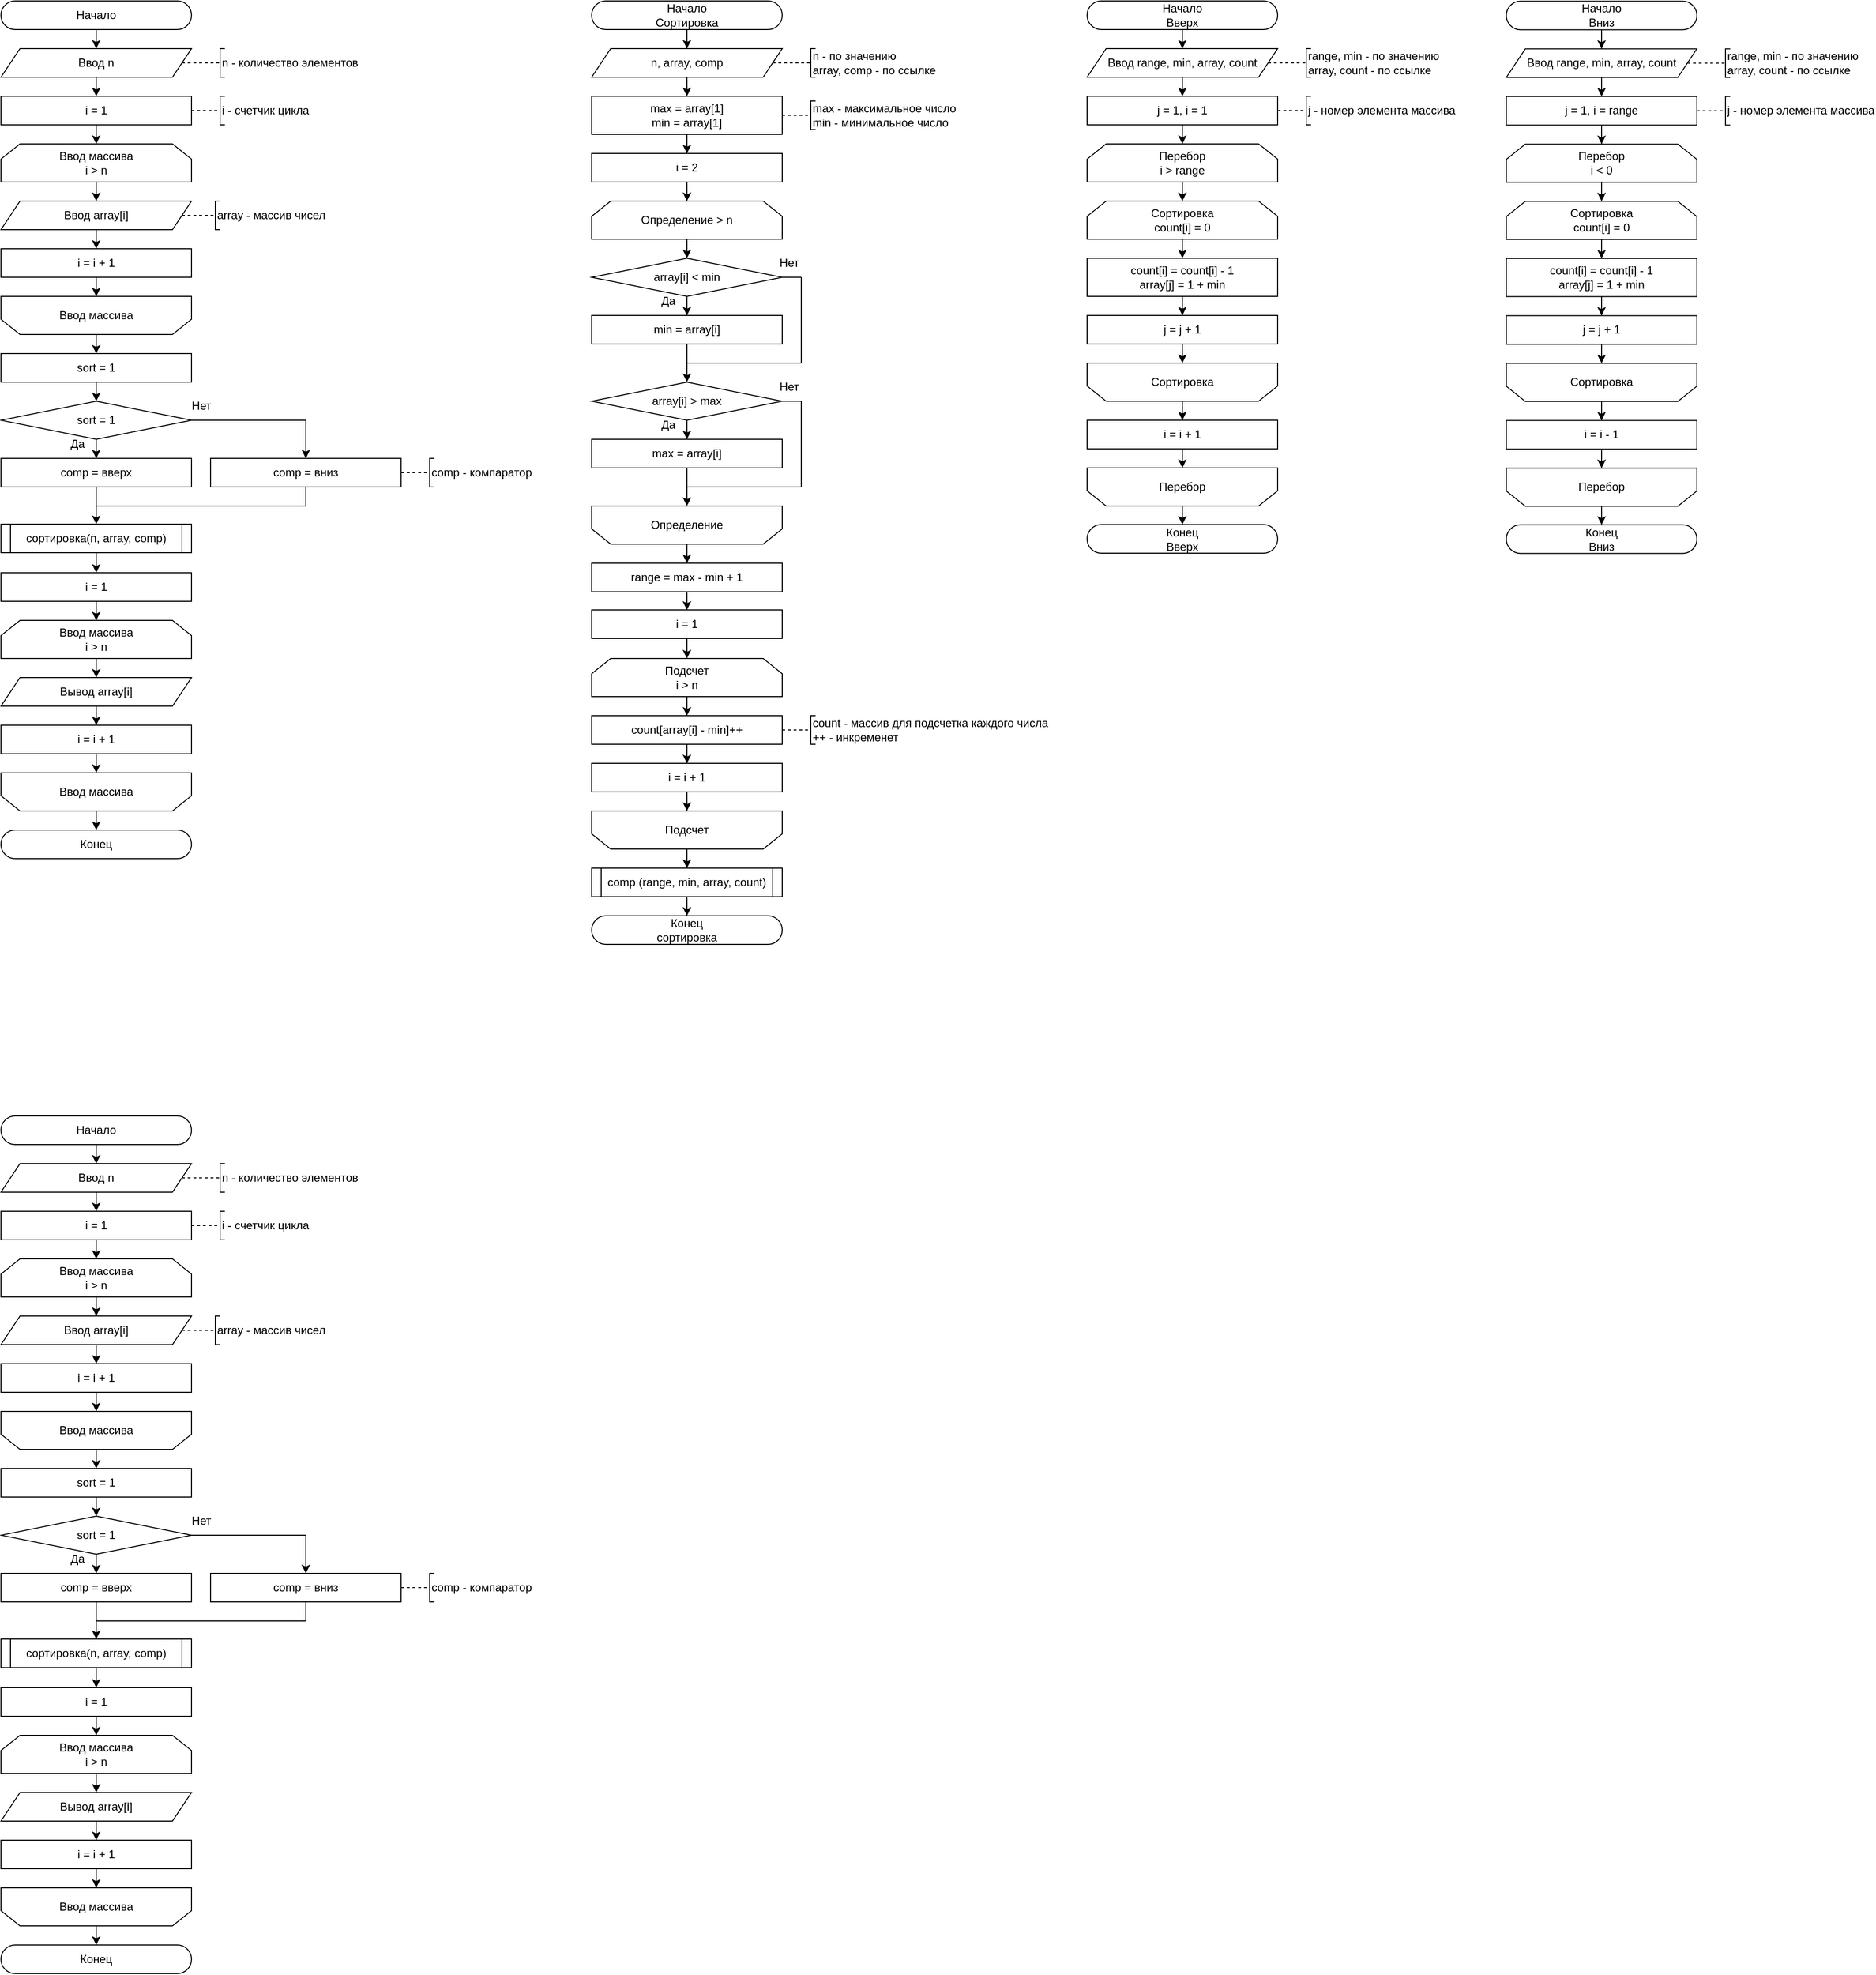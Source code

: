 <mxfile version="26.0.9">
  <diagram name="Страница — 1" id="PtERw0xOoVtdUdhSGjrE">
    <mxGraphModel dx="266" dy="164" grid="1" gridSize="10" guides="1" tooltips="1" connect="1" arrows="1" fold="1" page="1" pageScale="1" pageWidth="827" pageHeight="1169" math="0" shadow="0">
      <root>
        <mxCell id="0" />
        <mxCell id="1" parent="0" />
        <mxCell id="6yTuowreAeibE9gmzPdd-3" style="edgeStyle=orthogonalEdgeStyle;rounded=0;orthogonalLoop=1;jettySize=auto;html=1;" parent="1" source="6yTuowreAeibE9gmzPdd-1" target="6yTuowreAeibE9gmzPdd-2" edge="1">
          <mxGeometry relative="1" as="geometry" />
        </mxCell>
        <mxCell id="6yTuowreAeibE9gmzPdd-1" value="Начало" style="rounded=1;whiteSpace=wrap;html=1;arcSize=50;" parent="1" vertex="1">
          <mxGeometry x="20" y="20" width="200" height="30" as="geometry" />
        </mxCell>
        <mxCell id="6yTuowreAeibE9gmzPdd-7" style="edgeStyle=orthogonalEdgeStyle;rounded=0;orthogonalLoop=1;jettySize=auto;html=1;" parent="1" source="6yTuowreAeibE9gmzPdd-2" target="6yTuowreAeibE9gmzPdd-6" edge="1">
          <mxGeometry relative="1" as="geometry" />
        </mxCell>
        <mxCell id="6yTuowreAeibE9gmzPdd-2" value="Ввод n" style="shape=parallelogram;perimeter=parallelogramPerimeter;whiteSpace=wrap;html=1;fixedSize=1;" parent="1" vertex="1">
          <mxGeometry x="20" y="70" width="200" height="30" as="geometry" />
        </mxCell>
        <mxCell id="6yTuowreAeibE9gmzPdd-4" value="n - количество элементов" style="strokeWidth=1;html=1;shape=mxgraph.flowchart.annotation_1;align=left;pointerEvents=1;" parent="1" vertex="1">
          <mxGeometry x="250" y="70" width="5" height="30" as="geometry" />
        </mxCell>
        <mxCell id="6yTuowreAeibE9gmzPdd-5" value="" style="endArrow=none;html=1;rounded=0;entryX=0;entryY=0.5;entryDx=0;entryDy=0;entryPerimeter=0;dashed=1;" parent="1" source="6yTuowreAeibE9gmzPdd-2" target="6yTuowreAeibE9gmzPdd-4" edge="1">
          <mxGeometry width="50" height="50" relative="1" as="geometry">
            <mxPoint x="220" y="85" as="sourcePoint" />
            <mxPoint x="300" y="75" as="targetPoint" />
          </mxGeometry>
        </mxCell>
        <mxCell id="6yTuowreAeibE9gmzPdd-9" style="edgeStyle=orthogonalEdgeStyle;rounded=0;orthogonalLoop=1;jettySize=auto;html=1;" parent="1" source="6yTuowreAeibE9gmzPdd-6" target="6yTuowreAeibE9gmzPdd-8" edge="1">
          <mxGeometry relative="1" as="geometry" />
        </mxCell>
        <mxCell id="6yTuowreAeibE9gmzPdd-6" value="i = 1" style="rounded=0;whiteSpace=wrap;html=1;" parent="1" vertex="1">
          <mxGeometry x="20" y="120" width="200" height="30" as="geometry" />
        </mxCell>
        <mxCell id="6yTuowreAeibE9gmzPdd-11" style="edgeStyle=orthogonalEdgeStyle;rounded=0;orthogonalLoop=1;jettySize=auto;html=1;" parent="1" source="6yTuowreAeibE9gmzPdd-8" target="6yTuowreAeibE9gmzPdd-10" edge="1">
          <mxGeometry relative="1" as="geometry" />
        </mxCell>
        <mxCell id="6yTuowreAeibE9gmzPdd-8" value="Ввод массива&lt;div&gt;i &amp;gt; n&lt;/div&gt;" style="shape=loopLimit;whiteSpace=wrap;html=1;" parent="1" vertex="1">
          <mxGeometry x="20" y="170" width="200" height="40" as="geometry" />
        </mxCell>
        <mxCell id="6yTuowreAeibE9gmzPdd-15" style="edgeStyle=orthogonalEdgeStyle;rounded=0;orthogonalLoop=1;jettySize=auto;html=1;" parent="1" source="6yTuowreAeibE9gmzPdd-10" target="6yTuowreAeibE9gmzPdd-14" edge="1">
          <mxGeometry relative="1" as="geometry" />
        </mxCell>
        <mxCell id="6yTuowreAeibE9gmzPdd-10" value="Ввод array[i]" style="shape=parallelogram;perimeter=parallelogramPerimeter;whiteSpace=wrap;html=1;fixedSize=1;" parent="1" vertex="1">
          <mxGeometry x="20" y="230" width="200" height="30" as="geometry" />
        </mxCell>
        <mxCell id="6yTuowreAeibE9gmzPdd-12" value="array - массив чисел" style="strokeWidth=1;html=1;shape=mxgraph.flowchart.annotation_1;align=left;pointerEvents=1;" parent="1" vertex="1">
          <mxGeometry x="245" y="230" width="5" height="30" as="geometry" />
        </mxCell>
        <mxCell id="6yTuowreAeibE9gmzPdd-13" value="" style="endArrow=none;html=1;rounded=0;entryX=0;entryY=0.5;entryDx=0;entryDy=0;entryPerimeter=0;dashed=1;" parent="1" source="6yTuowreAeibE9gmzPdd-10" target="6yTuowreAeibE9gmzPdd-12" edge="1">
          <mxGeometry width="50" height="50" relative="1" as="geometry">
            <mxPoint x="215" y="245" as="sourcePoint" />
            <mxPoint x="295" y="235" as="targetPoint" />
          </mxGeometry>
        </mxCell>
        <mxCell id="6yTuowreAeibE9gmzPdd-18" style="edgeStyle=orthogonalEdgeStyle;rounded=0;orthogonalLoop=1;jettySize=auto;html=1;" parent="1" source="6yTuowreAeibE9gmzPdd-14" target="6yTuowreAeibE9gmzPdd-16" edge="1">
          <mxGeometry relative="1" as="geometry" />
        </mxCell>
        <mxCell id="6yTuowreAeibE9gmzPdd-14" value="i = i + 1" style="rounded=0;whiteSpace=wrap;html=1;" parent="1" vertex="1">
          <mxGeometry x="20" y="280" width="200" height="30" as="geometry" />
        </mxCell>
        <mxCell id="6yTuowreAeibE9gmzPdd-20" style="edgeStyle=orthogonalEdgeStyle;rounded=0;orthogonalLoop=1;jettySize=auto;html=1;" parent="1" source="6yTuowreAeibE9gmzPdd-16" edge="1">
          <mxGeometry relative="1" as="geometry">
            <mxPoint x="120" y="390" as="targetPoint" />
          </mxGeometry>
        </mxCell>
        <mxCell id="6yTuowreAeibE9gmzPdd-16" value="Ввод массива" style="shape=loopLimit;whiteSpace=wrap;html=1;direction=west;" parent="1" vertex="1">
          <mxGeometry x="20" y="330" width="200" height="40" as="geometry" />
        </mxCell>
        <mxCell id="6yTuowreAeibE9gmzPdd-25" style="edgeStyle=orthogonalEdgeStyle;rounded=0;orthogonalLoop=1;jettySize=auto;html=1;" parent="1" source="6yTuowreAeibE9gmzPdd-21" target="6yTuowreAeibE9gmzPdd-24" edge="1">
          <mxGeometry relative="1" as="geometry" />
        </mxCell>
        <mxCell id="6yTuowreAeibE9gmzPdd-21" value="sort = 1" style="rounded=0;whiteSpace=wrap;html=1;" parent="1" vertex="1">
          <mxGeometry x="20" y="390" width="200" height="30" as="geometry" />
        </mxCell>
        <mxCell id="6yTuowreAeibE9gmzPdd-22" value="i - счетчик цикла" style="strokeWidth=1;html=1;shape=mxgraph.flowchart.annotation_1;align=left;pointerEvents=1;" parent="1" vertex="1">
          <mxGeometry x="250" y="120" width="5" height="30" as="geometry" />
        </mxCell>
        <mxCell id="6yTuowreAeibE9gmzPdd-23" value="" style="endArrow=none;html=1;rounded=0;entryX=0;entryY=0.5;entryDx=0;entryDy=0;entryPerimeter=0;exitX=1;exitY=0.5;exitDx=0;exitDy=0;dashed=1;" parent="1" target="6yTuowreAeibE9gmzPdd-22" edge="1">
          <mxGeometry width="50" height="50" relative="1" as="geometry">
            <mxPoint x="220" y="135" as="sourcePoint" />
            <mxPoint x="300" y="125" as="targetPoint" />
          </mxGeometry>
        </mxCell>
        <mxCell id="6yTuowreAeibE9gmzPdd-27" style="edgeStyle=orthogonalEdgeStyle;rounded=0;orthogonalLoop=1;jettySize=auto;html=1;" parent="1" source="6yTuowreAeibE9gmzPdd-24" target="6yTuowreAeibE9gmzPdd-26" edge="1">
          <mxGeometry relative="1" as="geometry" />
        </mxCell>
        <mxCell id="6yTuowreAeibE9gmzPdd-29" style="edgeStyle=orthogonalEdgeStyle;rounded=0;orthogonalLoop=1;jettySize=auto;html=1;" parent="1" source="6yTuowreAeibE9gmzPdd-24" target="6yTuowreAeibE9gmzPdd-28" edge="1">
          <mxGeometry relative="1" as="geometry" />
        </mxCell>
        <mxCell id="6yTuowreAeibE9gmzPdd-24" value="sort = 1" style="rhombus;whiteSpace=wrap;html=1;" parent="1" vertex="1">
          <mxGeometry x="20" y="440" width="200" height="40" as="geometry" />
        </mxCell>
        <mxCell id="6yTuowreAeibE9gmzPdd-38" style="edgeStyle=orthogonalEdgeStyle;rounded=0;orthogonalLoop=1;jettySize=auto;html=1;" parent="1" source="6yTuowreAeibE9gmzPdd-26" target="6yTuowreAeibE9gmzPdd-35" edge="1">
          <mxGeometry relative="1" as="geometry" />
        </mxCell>
        <mxCell id="6yTuowreAeibE9gmzPdd-26" value="comp = вверх" style="rounded=0;whiteSpace=wrap;html=1;" parent="1" vertex="1">
          <mxGeometry x="20" y="500" width="200" height="30" as="geometry" />
        </mxCell>
        <mxCell id="6yTuowreAeibE9gmzPdd-28" value="comp = вниз" style="rounded=0;whiteSpace=wrap;html=1;" parent="1" vertex="1">
          <mxGeometry x="240" y="500" width="200" height="30" as="geometry" />
        </mxCell>
        <mxCell id="6yTuowreAeibE9gmzPdd-30" value="Да" style="text;html=1;align=center;verticalAlign=middle;resizable=0;points=[];autosize=1;strokeColor=none;fillColor=none;" parent="1" vertex="1">
          <mxGeometry x="80" y="470" width="40" height="30" as="geometry" />
        </mxCell>
        <mxCell id="6yTuowreAeibE9gmzPdd-31" value="Нет" style="text;html=1;align=center;verticalAlign=middle;resizable=0;points=[];autosize=1;strokeColor=none;fillColor=none;" parent="1" vertex="1">
          <mxGeometry x="210" y="430" width="40" height="30" as="geometry" />
        </mxCell>
        <mxCell id="6yTuowreAeibE9gmzPdd-32" value="comp - компаратор" style="strokeWidth=1;html=1;shape=mxgraph.flowchart.annotation_1;align=left;pointerEvents=1;" parent="1" vertex="1">
          <mxGeometry x="470" y="500" width="5" height="30" as="geometry" />
        </mxCell>
        <mxCell id="6yTuowreAeibE9gmzPdd-33" value="" style="endArrow=none;html=1;rounded=0;entryX=0;entryY=0.5;entryDx=0;entryDy=0;entryPerimeter=0;exitX=1;exitY=0.5;exitDx=0;exitDy=0;dashed=1;" parent="1" target="6yTuowreAeibE9gmzPdd-32" edge="1">
          <mxGeometry width="50" height="50" relative="1" as="geometry">
            <mxPoint x="440" y="515" as="sourcePoint" />
            <mxPoint x="520" y="505" as="targetPoint" />
          </mxGeometry>
        </mxCell>
        <mxCell id="6yTuowreAeibE9gmzPdd-34" value="" style="group" parent="1" vertex="1" connectable="0">
          <mxGeometry x="20" y="569" width="200" height="30" as="geometry" />
        </mxCell>
        <mxCell id="6yTuowreAeibE9gmzPdd-35" value="сортировка(n, array, comp)" style="rounded=0;whiteSpace=wrap;html=1;" parent="6yTuowreAeibE9gmzPdd-34" vertex="1">
          <mxGeometry width="200" height="30" as="geometry" />
        </mxCell>
        <mxCell id="6yTuowreAeibE9gmzPdd-36" value="" style="endArrow=none;html=1;rounded=0;" parent="6yTuowreAeibE9gmzPdd-34" edge="1">
          <mxGeometry width="50" height="50" relative="1" as="geometry">
            <mxPoint x="10" as="sourcePoint" />
            <mxPoint x="10" y="30" as="targetPoint" />
          </mxGeometry>
        </mxCell>
        <mxCell id="6yTuowreAeibE9gmzPdd-37" value="" style="endArrow=none;html=1;rounded=0;" parent="6yTuowreAeibE9gmzPdd-34" edge="1">
          <mxGeometry width="50" height="50" relative="1" as="geometry">
            <mxPoint x="190" as="sourcePoint" />
            <mxPoint x="190" y="30" as="targetPoint" />
          </mxGeometry>
        </mxCell>
        <mxCell id="6yTuowreAeibE9gmzPdd-39" value="" style="endArrow=none;html=1;rounded=0;" parent="1" edge="1">
          <mxGeometry width="50" height="50" relative="1" as="geometry">
            <mxPoint x="120" y="550" as="sourcePoint" />
            <mxPoint x="340" y="550" as="targetPoint" />
          </mxGeometry>
        </mxCell>
        <mxCell id="6yTuowreAeibE9gmzPdd-40" value="" style="endArrow=none;html=1;rounded=0;entryX=0.5;entryY=1;entryDx=0;entryDy=0;" parent="1" target="6yTuowreAeibE9gmzPdd-28" edge="1">
          <mxGeometry width="50" height="50" relative="1" as="geometry">
            <mxPoint x="340" y="550" as="sourcePoint" />
            <mxPoint x="290" y="530" as="targetPoint" />
          </mxGeometry>
        </mxCell>
        <mxCell id="XetIG6lo_GdONwsDEzCl-12" style="edgeStyle=orthogonalEdgeStyle;rounded=0;orthogonalLoop=1;jettySize=auto;html=1;" edge="1" parent="1" source="XetIG6lo_GdONwsDEzCl-1" target="XetIG6lo_GdONwsDEzCl-4">
          <mxGeometry relative="1" as="geometry" />
        </mxCell>
        <mxCell id="XetIG6lo_GdONwsDEzCl-1" value="i = 1" style="rounded=0;whiteSpace=wrap;html=1;" vertex="1" parent="1">
          <mxGeometry x="20" y="620" width="200" height="30" as="geometry" />
        </mxCell>
        <mxCell id="XetIG6lo_GdONwsDEzCl-2" style="edgeStyle=orthogonalEdgeStyle;rounded=0;orthogonalLoop=1;jettySize=auto;html=1;" edge="1" parent="1" source="6yTuowreAeibE9gmzPdd-35" target="XetIG6lo_GdONwsDEzCl-1">
          <mxGeometry relative="1" as="geometry" />
        </mxCell>
        <mxCell id="XetIG6lo_GdONwsDEzCl-3" style="edgeStyle=orthogonalEdgeStyle;rounded=0;orthogonalLoop=1;jettySize=auto;html=1;" edge="1" parent="1" source="XetIG6lo_GdONwsDEzCl-4" target="XetIG6lo_GdONwsDEzCl-6">
          <mxGeometry relative="1" as="geometry" />
        </mxCell>
        <mxCell id="XetIG6lo_GdONwsDEzCl-4" value="Ввод массива&lt;div&gt;i &amp;gt; n&lt;/div&gt;" style="shape=loopLimit;whiteSpace=wrap;html=1;" vertex="1" parent="1">
          <mxGeometry x="20" y="670" width="200" height="40" as="geometry" />
        </mxCell>
        <mxCell id="XetIG6lo_GdONwsDEzCl-5" style="edgeStyle=orthogonalEdgeStyle;rounded=0;orthogonalLoop=1;jettySize=auto;html=1;" edge="1" parent="1" source="XetIG6lo_GdONwsDEzCl-6" target="XetIG6lo_GdONwsDEzCl-10">
          <mxGeometry relative="1" as="geometry" />
        </mxCell>
        <mxCell id="XetIG6lo_GdONwsDEzCl-6" value="Вывод array[i]" style="shape=parallelogram;perimeter=parallelogramPerimeter;whiteSpace=wrap;html=1;fixedSize=1;" vertex="1" parent="1">
          <mxGeometry x="20" y="730" width="200" height="30" as="geometry" />
        </mxCell>
        <mxCell id="XetIG6lo_GdONwsDEzCl-9" style="edgeStyle=orthogonalEdgeStyle;rounded=0;orthogonalLoop=1;jettySize=auto;html=1;" edge="1" parent="1" source="XetIG6lo_GdONwsDEzCl-10" target="XetIG6lo_GdONwsDEzCl-11">
          <mxGeometry relative="1" as="geometry" />
        </mxCell>
        <mxCell id="XetIG6lo_GdONwsDEzCl-10" value="i = i + 1" style="rounded=0;whiteSpace=wrap;html=1;" vertex="1" parent="1">
          <mxGeometry x="20" y="780" width="200" height="30" as="geometry" />
        </mxCell>
        <mxCell id="XetIG6lo_GdONwsDEzCl-14" style="edgeStyle=orthogonalEdgeStyle;rounded=0;orthogonalLoop=1;jettySize=auto;html=1;" edge="1" parent="1" source="XetIG6lo_GdONwsDEzCl-11" target="XetIG6lo_GdONwsDEzCl-13">
          <mxGeometry relative="1" as="geometry" />
        </mxCell>
        <mxCell id="XetIG6lo_GdONwsDEzCl-11" value="Ввод массива" style="shape=loopLimit;whiteSpace=wrap;html=1;direction=west;" vertex="1" parent="1">
          <mxGeometry x="20" y="830" width="200" height="40" as="geometry" />
        </mxCell>
        <mxCell id="XetIG6lo_GdONwsDEzCl-13" value="Конец" style="rounded=1;whiteSpace=wrap;html=1;arcSize=50;" vertex="1" parent="1">
          <mxGeometry x="20" y="890" width="200" height="30" as="geometry" />
        </mxCell>
        <mxCell id="XetIG6lo_GdONwsDEzCl-18" style="edgeStyle=orthogonalEdgeStyle;rounded=0;orthogonalLoop=1;jettySize=auto;html=1;" edge="1" parent="1" source="XetIG6lo_GdONwsDEzCl-15" target="XetIG6lo_GdONwsDEzCl-17">
          <mxGeometry relative="1" as="geometry" />
        </mxCell>
        <mxCell id="XetIG6lo_GdONwsDEzCl-15" value="Начало&lt;div&gt;Сортировка&lt;/div&gt;" style="rounded=1;whiteSpace=wrap;html=1;arcSize=50;" vertex="1" parent="1">
          <mxGeometry x="640" y="20" width="200" height="30" as="geometry" />
        </mxCell>
        <mxCell id="XetIG6lo_GdONwsDEzCl-23" style="edgeStyle=orthogonalEdgeStyle;rounded=0;orthogonalLoop=1;jettySize=auto;html=1;" edge="1" parent="1" source="XetIG6lo_GdONwsDEzCl-17" target="XetIG6lo_GdONwsDEzCl-21">
          <mxGeometry relative="1" as="geometry" />
        </mxCell>
        <mxCell id="XetIG6lo_GdONwsDEzCl-17" value="n, array, comp" style="shape=parallelogram;perimeter=parallelogramPerimeter;whiteSpace=wrap;html=1;fixedSize=1;" vertex="1" parent="1">
          <mxGeometry x="640" y="70" width="200" height="30" as="geometry" />
        </mxCell>
        <mxCell id="XetIG6lo_GdONwsDEzCl-19" value="n - по значению&lt;div&gt;array, comp - по ссылке&lt;/div&gt;" style="strokeWidth=1;html=1;shape=mxgraph.flowchart.annotation_1;align=left;pointerEvents=1;" vertex="1" parent="1">
          <mxGeometry x="870" y="70" width="5" height="30" as="geometry" />
        </mxCell>
        <mxCell id="XetIG6lo_GdONwsDEzCl-20" value="" style="endArrow=none;html=1;rounded=0;entryX=0;entryY=0.5;entryDx=0;entryDy=0;entryPerimeter=0;dashed=1;" edge="1" target="XetIG6lo_GdONwsDEzCl-19" parent="1" source="XetIG6lo_GdONwsDEzCl-17">
          <mxGeometry width="50" height="50" relative="1" as="geometry">
            <mxPoint x="840" y="85" as="sourcePoint" />
            <mxPoint x="920" y="75" as="targetPoint" />
          </mxGeometry>
        </mxCell>
        <mxCell id="XetIG6lo_GdONwsDEzCl-25" style="edgeStyle=orthogonalEdgeStyle;rounded=0;orthogonalLoop=1;jettySize=auto;html=1;" edge="1" parent="1" source="XetIG6lo_GdONwsDEzCl-21" target="XetIG6lo_GdONwsDEzCl-24">
          <mxGeometry relative="1" as="geometry" />
        </mxCell>
        <mxCell id="XetIG6lo_GdONwsDEzCl-21" value="max = array[1]&lt;div&gt;min = array[1]&lt;/div&gt;" style="rounded=0;whiteSpace=wrap;html=1;" vertex="1" parent="1">
          <mxGeometry x="640" y="120" width="200" height="40" as="geometry" />
        </mxCell>
        <mxCell id="XetIG6lo_GdONwsDEzCl-27" style="edgeStyle=orthogonalEdgeStyle;rounded=0;orthogonalLoop=1;jettySize=auto;html=1;" edge="1" parent="1" source="XetIG6lo_GdONwsDEzCl-24" target="XetIG6lo_GdONwsDEzCl-26">
          <mxGeometry relative="1" as="geometry" />
        </mxCell>
        <mxCell id="XetIG6lo_GdONwsDEzCl-24" value="i = 2" style="rounded=0;whiteSpace=wrap;html=1;" vertex="1" parent="1">
          <mxGeometry x="640" y="180" width="200" height="30" as="geometry" />
        </mxCell>
        <mxCell id="XetIG6lo_GdONwsDEzCl-29" style="edgeStyle=orthogonalEdgeStyle;rounded=0;orthogonalLoop=1;jettySize=auto;html=1;" edge="1" parent="1" source="XetIG6lo_GdONwsDEzCl-26" target="XetIG6lo_GdONwsDEzCl-28">
          <mxGeometry relative="1" as="geometry" />
        </mxCell>
        <mxCell id="XetIG6lo_GdONwsDEzCl-26" value="&lt;div&gt;Определение &amp;gt; n&lt;/div&gt;" style="shape=loopLimit;whiteSpace=wrap;html=1;" vertex="1" parent="1">
          <mxGeometry x="640" y="230" width="200" height="40" as="geometry" />
        </mxCell>
        <mxCell id="XetIG6lo_GdONwsDEzCl-31" style="edgeStyle=orthogonalEdgeStyle;rounded=0;orthogonalLoop=1;jettySize=auto;html=1;" edge="1" parent="1" source="XetIG6lo_GdONwsDEzCl-28" target="XetIG6lo_GdONwsDEzCl-30">
          <mxGeometry relative="1" as="geometry" />
        </mxCell>
        <mxCell id="XetIG6lo_GdONwsDEzCl-28" value="array[i] &amp;lt; min" style="rhombus;whiteSpace=wrap;html=1;" vertex="1" parent="1">
          <mxGeometry x="640" y="290" width="200" height="40" as="geometry" />
        </mxCell>
        <mxCell id="XetIG6lo_GdONwsDEzCl-36" style="edgeStyle=orthogonalEdgeStyle;rounded=0;orthogonalLoop=1;jettySize=auto;html=1;" edge="1" parent="1" source="XetIG6lo_GdONwsDEzCl-30" target="XetIG6lo_GdONwsDEzCl-35">
          <mxGeometry relative="1" as="geometry" />
        </mxCell>
        <mxCell id="XetIG6lo_GdONwsDEzCl-30" value="min = array[i]" style="rounded=0;whiteSpace=wrap;html=1;" vertex="1" parent="1">
          <mxGeometry x="640" y="350" width="200" height="30" as="geometry" />
        </mxCell>
        <mxCell id="XetIG6lo_GdONwsDEzCl-32" value="max - максимальное число&lt;div&gt;min - минимальное число&lt;/div&gt;" style="strokeWidth=1;html=1;shape=mxgraph.flowchart.annotation_1;align=left;pointerEvents=1;" vertex="1" parent="1">
          <mxGeometry x="870" y="125" width="5" height="30" as="geometry" />
        </mxCell>
        <mxCell id="XetIG6lo_GdONwsDEzCl-33" value="" style="endArrow=none;html=1;rounded=0;entryX=0;entryY=0.5;entryDx=0;entryDy=0;entryPerimeter=0;exitX=1;exitY=0.5;exitDx=0;exitDy=0;dashed=1;" edge="1" target="XetIG6lo_GdONwsDEzCl-32" parent="1">
          <mxGeometry width="50" height="50" relative="1" as="geometry">
            <mxPoint x="840" y="140" as="sourcePoint" />
            <mxPoint x="920" y="130" as="targetPoint" />
          </mxGeometry>
        </mxCell>
        <mxCell id="XetIG6lo_GdONwsDEzCl-34" value="Да" style="text;html=1;align=center;verticalAlign=middle;resizable=0;points=[];autosize=1;strokeColor=none;fillColor=none;" vertex="1" parent="1">
          <mxGeometry x="700" y="320" width="40" height="30" as="geometry" />
        </mxCell>
        <mxCell id="XetIG6lo_GdONwsDEzCl-43" style="edgeStyle=orthogonalEdgeStyle;rounded=0;orthogonalLoop=1;jettySize=auto;html=1;" edge="1" parent="1" source="XetIG6lo_GdONwsDEzCl-35" target="XetIG6lo_GdONwsDEzCl-42">
          <mxGeometry relative="1" as="geometry" />
        </mxCell>
        <mxCell id="XetIG6lo_GdONwsDEzCl-35" value="array[i] &amp;gt; max" style="rhombus;whiteSpace=wrap;html=1;" vertex="1" parent="1">
          <mxGeometry x="640" y="420" width="200" height="40" as="geometry" />
        </mxCell>
        <mxCell id="XetIG6lo_GdONwsDEzCl-38" value="" style="endArrow=none;html=1;rounded=0;" edge="1" parent="1">
          <mxGeometry width="50" height="50" relative="1" as="geometry">
            <mxPoint x="740" y="400" as="sourcePoint" />
            <mxPoint x="860" y="400" as="targetPoint" />
          </mxGeometry>
        </mxCell>
        <mxCell id="XetIG6lo_GdONwsDEzCl-39" value="" style="endArrow=none;html=1;rounded=0;" edge="1" parent="1">
          <mxGeometry width="50" height="50" relative="1" as="geometry">
            <mxPoint x="860" y="400" as="sourcePoint" />
            <mxPoint x="860" y="310" as="targetPoint" />
          </mxGeometry>
        </mxCell>
        <mxCell id="XetIG6lo_GdONwsDEzCl-40" value="" style="endArrow=none;html=1;rounded=0;exitX=1;exitY=0.5;exitDx=0;exitDy=0;" edge="1" parent="1" source="XetIG6lo_GdONwsDEzCl-28">
          <mxGeometry width="50" height="50" relative="1" as="geometry">
            <mxPoint x="790" y="390" as="sourcePoint" />
            <mxPoint x="860" y="310" as="targetPoint" />
          </mxGeometry>
        </mxCell>
        <mxCell id="XetIG6lo_GdONwsDEzCl-41" value="Нет" style="text;html=1;align=center;verticalAlign=middle;resizable=0;points=[];autosize=1;strokeColor=none;fillColor=none;" vertex="1" parent="1">
          <mxGeometry x="827" y="280" width="40" height="30" as="geometry" />
        </mxCell>
        <mxCell id="XetIG6lo_GdONwsDEzCl-54" style="edgeStyle=orthogonalEdgeStyle;rounded=0;orthogonalLoop=1;jettySize=auto;html=1;" edge="1" parent="1" source="XetIG6lo_GdONwsDEzCl-42" target="XetIG6lo_GdONwsDEzCl-53">
          <mxGeometry relative="1" as="geometry" />
        </mxCell>
        <mxCell id="XetIG6lo_GdONwsDEzCl-42" value="max = array[i]" style="rounded=0;whiteSpace=wrap;html=1;" vertex="1" parent="1">
          <mxGeometry x="640" y="480" width="200" height="30" as="geometry" />
        </mxCell>
        <mxCell id="XetIG6lo_GdONwsDEzCl-52" style="edgeStyle=orthogonalEdgeStyle;rounded=0;orthogonalLoop=1;jettySize=auto;html=1;" edge="1" parent="1" source="XetIG6lo_GdONwsDEzCl-44" target="XetIG6lo_GdONwsDEzCl-51">
          <mxGeometry relative="1" as="geometry" />
        </mxCell>
        <mxCell id="XetIG6lo_GdONwsDEzCl-44" value="range = max - min + 1" style="rounded=0;whiteSpace=wrap;html=1;" vertex="1" parent="1">
          <mxGeometry x="640" y="610" width="200" height="30" as="geometry" />
        </mxCell>
        <mxCell id="XetIG6lo_GdONwsDEzCl-46" value="" style="endArrow=none;html=1;rounded=0;" edge="1" parent="1">
          <mxGeometry width="50" height="50" relative="1" as="geometry">
            <mxPoint x="740" y="530" as="sourcePoint" />
            <mxPoint x="860" y="530" as="targetPoint" />
          </mxGeometry>
        </mxCell>
        <mxCell id="XetIG6lo_GdONwsDEzCl-47" value="" style="endArrow=none;html=1;rounded=0;" edge="1" parent="1">
          <mxGeometry width="50" height="50" relative="1" as="geometry">
            <mxPoint x="860" y="530" as="sourcePoint" />
            <mxPoint x="860" y="440" as="targetPoint" />
          </mxGeometry>
        </mxCell>
        <mxCell id="XetIG6lo_GdONwsDEzCl-48" value="" style="endArrow=none;html=1;rounded=0;exitX=1;exitY=0.5;exitDx=0;exitDy=0;" edge="1" parent="1" source="XetIG6lo_GdONwsDEzCl-35">
          <mxGeometry width="50" height="50" relative="1" as="geometry">
            <mxPoint x="770" y="490" as="sourcePoint" />
            <mxPoint x="860" y="440" as="targetPoint" />
          </mxGeometry>
        </mxCell>
        <mxCell id="XetIG6lo_GdONwsDEzCl-49" value="Да" style="text;html=1;align=center;verticalAlign=middle;resizable=0;points=[];autosize=1;strokeColor=none;fillColor=none;" vertex="1" parent="1">
          <mxGeometry x="700" y="450" width="40" height="30" as="geometry" />
        </mxCell>
        <mxCell id="XetIG6lo_GdONwsDEzCl-50" value="Нет" style="text;html=1;align=center;verticalAlign=middle;resizable=0;points=[];autosize=1;strokeColor=none;fillColor=none;" vertex="1" parent="1">
          <mxGeometry x="827" y="410" width="40" height="30" as="geometry" />
        </mxCell>
        <mxCell id="XetIG6lo_GdONwsDEzCl-57" style="edgeStyle=orthogonalEdgeStyle;rounded=0;orthogonalLoop=1;jettySize=auto;html=1;" edge="1" parent="1" source="XetIG6lo_GdONwsDEzCl-51" target="XetIG6lo_GdONwsDEzCl-56">
          <mxGeometry relative="1" as="geometry" />
        </mxCell>
        <mxCell id="XetIG6lo_GdONwsDEzCl-51" value="i = 1" style="rounded=0;whiteSpace=wrap;html=1;" vertex="1" parent="1">
          <mxGeometry x="640" y="659" width="200" height="30" as="geometry" />
        </mxCell>
        <mxCell id="XetIG6lo_GdONwsDEzCl-55" style="edgeStyle=orthogonalEdgeStyle;rounded=0;orthogonalLoop=1;jettySize=auto;html=1;" edge="1" parent="1" source="XetIG6lo_GdONwsDEzCl-53" target="XetIG6lo_GdONwsDEzCl-44">
          <mxGeometry relative="1" as="geometry" />
        </mxCell>
        <mxCell id="XetIG6lo_GdONwsDEzCl-53" value="Определение" style="shape=loopLimit;whiteSpace=wrap;html=1;direction=west;" vertex="1" parent="1">
          <mxGeometry x="640" y="550" width="200" height="40" as="geometry" />
        </mxCell>
        <mxCell id="XetIG6lo_GdONwsDEzCl-59" style="edgeStyle=orthogonalEdgeStyle;rounded=0;orthogonalLoop=1;jettySize=auto;html=1;" edge="1" parent="1" source="XetIG6lo_GdONwsDEzCl-56" target="XetIG6lo_GdONwsDEzCl-58">
          <mxGeometry relative="1" as="geometry" />
        </mxCell>
        <mxCell id="XetIG6lo_GdONwsDEzCl-56" value="Подсчет&lt;div&gt;i &amp;gt; n&lt;/div&gt;" style="shape=loopLimit;whiteSpace=wrap;html=1;" vertex="1" parent="1">
          <mxGeometry x="640" y="710" width="200" height="40" as="geometry" />
        </mxCell>
        <mxCell id="XetIG6lo_GdONwsDEzCl-63" style="edgeStyle=orthogonalEdgeStyle;rounded=0;orthogonalLoop=1;jettySize=auto;html=1;" edge="1" parent="1" source="XetIG6lo_GdONwsDEzCl-58" target="XetIG6lo_GdONwsDEzCl-62">
          <mxGeometry relative="1" as="geometry" />
        </mxCell>
        <mxCell id="XetIG6lo_GdONwsDEzCl-58" value="count[array[i] - min]++" style="rounded=0;whiteSpace=wrap;html=1;" vertex="1" parent="1">
          <mxGeometry x="640" y="770" width="200" height="30" as="geometry" />
        </mxCell>
        <mxCell id="XetIG6lo_GdONwsDEzCl-60" value="&lt;div&gt;count - массив для подсчетка каждого числа&lt;/div&gt;++ - инкременет" style="strokeWidth=1;html=1;shape=mxgraph.flowchart.annotation_1;align=left;pointerEvents=1;" vertex="1" parent="1">
          <mxGeometry x="870" y="770" width="5" height="30" as="geometry" />
        </mxCell>
        <mxCell id="XetIG6lo_GdONwsDEzCl-61" value="" style="endArrow=none;html=1;rounded=0;entryX=0;entryY=0.5;entryDx=0;entryDy=0;entryPerimeter=0;exitX=1;exitY=0.5;exitDx=0;exitDy=0;dashed=1;" edge="1" target="XetIG6lo_GdONwsDEzCl-60" parent="1">
          <mxGeometry width="50" height="50" relative="1" as="geometry">
            <mxPoint x="840" y="785" as="sourcePoint" />
            <mxPoint x="920" y="775" as="targetPoint" />
          </mxGeometry>
        </mxCell>
        <mxCell id="XetIG6lo_GdONwsDEzCl-65" style="edgeStyle=orthogonalEdgeStyle;rounded=0;orthogonalLoop=1;jettySize=auto;html=1;" edge="1" parent="1" source="XetIG6lo_GdONwsDEzCl-62" target="XetIG6lo_GdONwsDEzCl-64">
          <mxGeometry relative="1" as="geometry" />
        </mxCell>
        <mxCell id="XetIG6lo_GdONwsDEzCl-62" value="i = i + 1" style="rounded=0;whiteSpace=wrap;html=1;" vertex="1" parent="1">
          <mxGeometry x="640" y="820" width="200" height="30" as="geometry" />
        </mxCell>
        <mxCell id="XetIG6lo_GdONwsDEzCl-70" style="edgeStyle=orthogonalEdgeStyle;rounded=0;orthogonalLoop=1;jettySize=auto;html=1;" edge="1" parent="1" source="XetIG6lo_GdONwsDEzCl-64" target="XetIG6lo_GdONwsDEzCl-67">
          <mxGeometry relative="1" as="geometry" />
        </mxCell>
        <mxCell id="XetIG6lo_GdONwsDEzCl-64" value="Подсчет" style="shape=loopLimit;whiteSpace=wrap;html=1;direction=west;" vertex="1" parent="1">
          <mxGeometry x="640" y="870" width="200" height="40" as="geometry" />
        </mxCell>
        <mxCell id="XetIG6lo_GdONwsDEzCl-66" value="comp ()" style="group" vertex="1" connectable="0" parent="1">
          <mxGeometry x="640" y="930" width="200" height="30" as="geometry" />
        </mxCell>
        <mxCell id="XetIG6lo_GdONwsDEzCl-67" value="comp (range, min, array, count)" style="rounded=0;whiteSpace=wrap;html=1;" vertex="1" parent="XetIG6lo_GdONwsDEzCl-66">
          <mxGeometry width="200" height="30" as="geometry" />
        </mxCell>
        <mxCell id="XetIG6lo_GdONwsDEzCl-68" value="" style="endArrow=none;html=1;rounded=0;" edge="1" parent="XetIG6lo_GdONwsDEzCl-66">
          <mxGeometry width="50" height="50" relative="1" as="geometry">
            <mxPoint x="10" as="sourcePoint" />
            <mxPoint x="10" y="30" as="targetPoint" />
          </mxGeometry>
        </mxCell>
        <mxCell id="XetIG6lo_GdONwsDEzCl-69" value="" style="endArrow=none;html=1;rounded=0;" edge="1" parent="XetIG6lo_GdONwsDEzCl-66">
          <mxGeometry width="50" height="50" relative="1" as="geometry">
            <mxPoint x="190" as="sourcePoint" />
            <mxPoint x="190" y="30" as="targetPoint" />
          </mxGeometry>
        </mxCell>
        <mxCell id="XetIG6lo_GdONwsDEzCl-71" value="Конец&lt;div&gt;сортировка&lt;/div&gt;" style="rounded=1;whiteSpace=wrap;html=1;arcSize=50;" vertex="1" parent="1">
          <mxGeometry x="640" y="980" width="200" height="30" as="geometry" />
        </mxCell>
        <mxCell id="XetIG6lo_GdONwsDEzCl-72" style="edgeStyle=orthogonalEdgeStyle;rounded=0;orthogonalLoop=1;jettySize=auto;html=1;" edge="1" parent="1" source="XetIG6lo_GdONwsDEzCl-67" target="XetIG6lo_GdONwsDEzCl-71">
          <mxGeometry relative="1" as="geometry" />
        </mxCell>
        <mxCell id="XetIG6lo_GdONwsDEzCl-76" style="edgeStyle=orthogonalEdgeStyle;rounded=0;orthogonalLoop=1;jettySize=auto;html=1;" edge="1" parent="1" source="XetIG6lo_GdONwsDEzCl-73" target="XetIG6lo_GdONwsDEzCl-75">
          <mxGeometry relative="1" as="geometry" />
        </mxCell>
        <mxCell id="XetIG6lo_GdONwsDEzCl-73" value="Начало&lt;div&gt;Вверх&lt;/div&gt;" style="rounded=1;whiteSpace=wrap;html=1;arcSize=50;" vertex="1" parent="1">
          <mxGeometry x="1160" y="20" width="200" height="30" as="geometry" />
        </mxCell>
        <mxCell id="XetIG6lo_GdONwsDEzCl-80" style="edgeStyle=orthogonalEdgeStyle;rounded=0;orthogonalLoop=1;jettySize=auto;html=1;" edge="1" parent="1" source="XetIG6lo_GdONwsDEzCl-75" target="XetIG6lo_GdONwsDEzCl-79">
          <mxGeometry relative="1" as="geometry" />
        </mxCell>
        <mxCell id="XetIG6lo_GdONwsDEzCl-75" value="Ввод range, min, array, count" style="shape=parallelogram;perimeter=parallelogramPerimeter;whiteSpace=wrap;html=1;fixedSize=1;" vertex="1" parent="1">
          <mxGeometry x="1160" y="70" width="200" height="30" as="geometry" />
        </mxCell>
        <mxCell id="XetIG6lo_GdONwsDEzCl-77" value="range, min - по значению&lt;div&gt;array, count - по ссылке&lt;/div&gt;" style="strokeWidth=1;html=1;shape=mxgraph.flowchart.annotation_1;align=left;pointerEvents=1;" vertex="1" parent="1">
          <mxGeometry x="1390" y="70" width="5" height="30" as="geometry" />
        </mxCell>
        <mxCell id="XetIG6lo_GdONwsDEzCl-78" value="" style="endArrow=none;html=1;rounded=0;entryX=0;entryY=0.5;entryDx=0;entryDy=0;entryPerimeter=0;dashed=1;" edge="1" target="XetIG6lo_GdONwsDEzCl-77" parent="1" source="XetIG6lo_GdONwsDEzCl-75">
          <mxGeometry width="50" height="50" relative="1" as="geometry">
            <mxPoint x="1360" y="85" as="sourcePoint" />
            <mxPoint x="1440" y="75" as="targetPoint" />
          </mxGeometry>
        </mxCell>
        <mxCell id="XetIG6lo_GdONwsDEzCl-84" style="edgeStyle=orthogonalEdgeStyle;rounded=0;orthogonalLoop=1;jettySize=auto;html=1;" edge="1" parent="1" source="XetIG6lo_GdONwsDEzCl-79" target="XetIG6lo_GdONwsDEzCl-83">
          <mxGeometry relative="1" as="geometry" />
        </mxCell>
        <mxCell id="XetIG6lo_GdONwsDEzCl-79" value="j = 1,&amp;nbsp;&lt;span style=&quot;background-color: transparent; color: light-dark(rgb(0, 0, 0), rgb(255, 255, 255));&quot;&gt;i = 1&lt;/span&gt;" style="rounded=0;whiteSpace=wrap;html=1;" vertex="1" parent="1">
          <mxGeometry x="1160" y="120" width="200" height="30" as="geometry" />
        </mxCell>
        <mxCell id="XetIG6lo_GdONwsDEzCl-81" value="j - номер элемента массива" style="strokeWidth=1;html=1;shape=mxgraph.flowchart.annotation_1;align=left;pointerEvents=1;" vertex="1" parent="1">
          <mxGeometry x="1390" y="120" width="5" height="30" as="geometry" />
        </mxCell>
        <mxCell id="XetIG6lo_GdONwsDEzCl-82" value="" style="endArrow=none;html=1;rounded=0;entryX=0;entryY=0.5;entryDx=0;entryDy=0;entryPerimeter=0;exitX=1;exitY=0.5;exitDx=0;exitDy=0;dashed=1;" edge="1" target="XetIG6lo_GdONwsDEzCl-81" parent="1">
          <mxGeometry width="50" height="50" relative="1" as="geometry">
            <mxPoint x="1360" y="135" as="sourcePoint" />
            <mxPoint x="1440" y="125" as="targetPoint" />
          </mxGeometry>
        </mxCell>
        <mxCell id="XetIG6lo_GdONwsDEzCl-86" style="edgeStyle=orthogonalEdgeStyle;rounded=0;orthogonalLoop=1;jettySize=auto;html=1;" edge="1" parent="1" source="XetIG6lo_GdONwsDEzCl-83" target="XetIG6lo_GdONwsDEzCl-85">
          <mxGeometry relative="1" as="geometry" />
        </mxCell>
        <mxCell id="XetIG6lo_GdONwsDEzCl-83" value="&lt;div&gt;Перебор&lt;/div&gt;&lt;div&gt;i &amp;gt; range&lt;/div&gt;" style="shape=loopLimit;whiteSpace=wrap;html=1;" vertex="1" parent="1">
          <mxGeometry x="1160" y="170" width="200" height="40" as="geometry" />
        </mxCell>
        <mxCell id="XetIG6lo_GdONwsDEzCl-88" style="edgeStyle=orthogonalEdgeStyle;rounded=0;orthogonalLoop=1;jettySize=auto;html=1;" edge="1" parent="1" source="XetIG6lo_GdONwsDEzCl-85">
          <mxGeometry relative="1" as="geometry">
            <mxPoint x="1260.029" y="290" as="targetPoint" />
          </mxGeometry>
        </mxCell>
        <mxCell id="XetIG6lo_GdONwsDEzCl-85" value="Сортировка&lt;div&gt;count[i] = 0&lt;/div&gt;" style="shape=loopLimit;whiteSpace=wrap;html=1;" vertex="1" parent="1">
          <mxGeometry x="1160" y="230" width="200" height="40" as="geometry" />
        </mxCell>
        <mxCell id="XetIG6lo_GdONwsDEzCl-91" style="edgeStyle=orthogonalEdgeStyle;rounded=0;orthogonalLoop=1;jettySize=auto;html=1;" edge="1" parent="1" source="XetIG6lo_GdONwsDEzCl-89" target="XetIG6lo_GdONwsDEzCl-90">
          <mxGeometry relative="1" as="geometry" />
        </mxCell>
        <mxCell id="XetIG6lo_GdONwsDEzCl-89" value="count[i] = count[i] - 1&lt;div&gt;array[j] = 1 + min&lt;/div&gt;" style="rounded=0;whiteSpace=wrap;html=1;" vertex="1" parent="1">
          <mxGeometry x="1160" y="290" width="200" height="40" as="geometry" />
        </mxCell>
        <mxCell id="XetIG6lo_GdONwsDEzCl-94" style="edgeStyle=orthogonalEdgeStyle;rounded=0;orthogonalLoop=1;jettySize=auto;html=1;" edge="1" parent="1" source="XetIG6lo_GdONwsDEzCl-90" target="XetIG6lo_GdONwsDEzCl-93">
          <mxGeometry relative="1" as="geometry" />
        </mxCell>
        <mxCell id="XetIG6lo_GdONwsDEzCl-90" value="j = j + 1" style="rounded=0;whiteSpace=wrap;html=1;" vertex="1" parent="1">
          <mxGeometry x="1160" y="350" width="200" height="30" as="geometry" />
        </mxCell>
        <mxCell id="XetIG6lo_GdONwsDEzCl-96" style="edgeStyle=orthogonalEdgeStyle;rounded=0;orthogonalLoop=1;jettySize=auto;html=1;" edge="1" parent="1" source="XetIG6lo_GdONwsDEzCl-93" target="XetIG6lo_GdONwsDEzCl-95">
          <mxGeometry relative="1" as="geometry" />
        </mxCell>
        <mxCell id="XetIG6lo_GdONwsDEzCl-93" value="Сортировка" style="shape=loopLimit;whiteSpace=wrap;html=1;direction=west;" vertex="1" parent="1">
          <mxGeometry x="1160" y="400" width="200" height="40" as="geometry" />
        </mxCell>
        <mxCell id="XetIG6lo_GdONwsDEzCl-99" style="edgeStyle=orthogonalEdgeStyle;rounded=0;orthogonalLoop=1;jettySize=auto;html=1;" edge="1" parent="1" source="XetIG6lo_GdONwsDEzCl-95" target="XetIG6lo_GdONwsDEzCl-98">
          <mxGeometry relative="1" as="geometry" />
        </mxCell>
        <mxCell id="XetIG6lo_GdONwsDEzCl-95" value="i = i + 1" style="rounded=0;whiteSpace=wrap;html=1;" vertex="1" parent="1">
          <mxGeometry x="1160" y="460" width="200" height="30" as="geometry" />
        </mxCell>
        <mxCell id="XetIG6lo_GdONwsDEzCl-101" style="edgeStyle=orthogonalEdgeStyle;rounded=0;orthogonalLoop=1;jettySize=auto;html=1;" edge="1" parent="1" source="XetIG6lo_GdONwsDEzCl-98" target="XetIG6lo_GdONwsDEzCl-100">
          <mxGeometry relative="1" as="geometry" />
        </mxCell>
        <mxCell id="XetIG6lo_GdONwsDEzCl-98" value="Перебор" style="shape=loopLimit;whiteSpace=wrap;html=1;direction=west;" vertex="1" parent="1">
          <mxGeometry x="1160" y="510" width="200" height="40" as="geometry" />
        </mxCell>
        <mxCell id="XetIG6lo_GdONwsDEzCl-100" value="Конец&lt;div&gt;Вверх&lt;/div&gt;" style="rounded=1;whiteSpace=wrap;html=1;arcSize=50;" vertex="1" parent="1">
          <mxGeometry x="1160" y="569.5" width="200" height="30" as="geometry" />
        </mxCell>
        <mxCell id="XetIG6lo_GdONwsDEzCl-102" style="edgeStyle=orthogonalEdgeStyle;rounded=0;orthogonalLoop=1;jettySize=auto;html=1;" edge="1" parent="1" source="XetIG6lo_GdONwsDEzCl-103" target="XetIG6lo_GdONwsDEzCl-105">
          <mxGeometry relative="1" as="geometry" />
        </mxCell>
        <mxCell id="XetIG6lo_GdONwsDEzCl-103" value="Начало&lt;div&gt;Вниз&lt;/div&gt;" style="rounded=1;whiteSpace=wrap;html=1;arcSize=50;" vertex="1" parent="1">
          <mxGeometry x="1600" y="20.25" width="200" height="30" as="geometry" />
        </mxCell>
        <mxCell id="XetIG6lo_GdONwsDEzCl-104" style="edgeStyle=orthogonalEdgeStyle;rounded=0;orthogonalLoop=1;jettySize=auto;html=1;" edge="1" parent="1" source="XetIG6lo_GdONwsDEzCl-105" target="XetIG6lo_GdONwsDEzCl-109">
          <mxGeometry relative="1" as="geometry" />
        </mxCell>
        <mxCell id="XetIG6lo_GdONwsDEzCl-105" value="Ввод range, min, array, count" style="shape=parallelogram;perimeter=parallelogramPerimeter;whiteSpace=wrap;html=1;fixedSize=1;" vertex="1" parent="1">
          <mxGeometry x="1600" y="70.25" width="200" height="30" as="geometry" />
        </mxCell>
        <mxCell id="XetIG6lo_GdONwsDEzCl-106" value="range, min - по значению&lt;div&gt;array, count - по ссылке&lt;/div&gt;" style="strokeWidth=1;html=1;shape=mxgraph.flowchart.annotation_1;align=left;pointerEvents=1;" vertex="1" parent="1">
          <mxGeometry x="1830" y="70.25" width="5" height="30" as="geometry" />
        </mxCell>
        <mxCell id="XetIG6lo_GdONwsDEzCl-107" value="" style="endArrow=none;html=1;rounded=0;entryX=0;entryY=0.5;entryDx=0;entryDy=0;entryPerimeter=0;dashed=1;" edge="1" parent="1" source="XetIG6lo_GdONwsDEzCl-105" target="XetIG6lo_GdONwsDEzCl-106">
          <mxGeometry width="50" height="50" relative="1" as="geometry">
            <mxPoint x="1800" y="85.25" as="sourcePoint" />
            <mxPoint x="1880" y="75.25" as="targetPoint" />
          </mxGeometry>
        </mxCell>
        <mxCell id="XetIG6lo_GdONwsDEzCl-108" style="edgeStyle=orthogonalEdgeStyle;rounded=0;orthogonalLoop=1;jettySize=auto;html=1;" edge="1" parent="1" source="XetIG6lo_GdONwsDEzCl-109" target="XetIG6lo_GdONwsDEzCl-113">
          <mxGeometry relative="1" as="geometry" />
        </mxCell>
        <mxCell id="XetIG6lo_GdONwsDEzCl-109" value="j = 1,&amp;nbsp;&lt;span style=&quot;background-color: transparent; color: light-dark(rgb(0, 0, 0), rgb(255, 255, 255));&quot;&gt;i = range&lt;/span&gt;" style="rounded=0;whiteSpace=wrap;html=1;" vertex="1" parent="1">
          <mxGeometry x="1600" y="120.25" width="200" height="30" as="geometry" />
        </mxCell>
        <mxCell id="XetIG6lo_GdONwsDEzCl-110" value="j - номер элемента массива" style="strokeWidth=1;html=1;shape=mxgraph.flowchart.annotation_1;align=left;pointerEvents=1;" vertex="1" parent="1">
          <mxGeometry x="1830" y="120.25" width="5" height="30" as="geometry" />
        </mxCell>
        <mxCell id="XetIG6lo_GdONwsDEzCl-111" value="" style="endArrow=none;html=1;rounded=0;entryX=0;entryY=0.5;entryDx=0;entryDy=0;entryPerimeter=0;exitX=1;exitY=0.5;exitDx=0;exitDy=0;dashed=1;" edge="1" parent="1" target="XetIG6lo_GdONwsDEzCl-110">
          <mxGeometry width="50" height="50" relative="1" as="geometry">
            <mxPoint x="1800" y="135.25" as="sourcePoint" />
            <mxPoint x="1880" y="125.25" as="targetPoint" />
          </mxGeometry>
        </mxCell>
        <mxCell id="XetIG6lo_GdONwsDEzCl-112" style="edgeStyle=orthogonalEdgeStyle;rounded=0;orthogonalLoop=1;jettySize=auto;html=1;" edge="1" parent="1" source="XetIG6lo_GdONwsDEzCl-113" target="XetIG6lo_GdONwsDEzCl-115">
          <mxGeometry relative="1" as="geometry" />
        </mxCell>
        <mxCell id="XetIG6lo_GdONwsDEzCl-113" value="&lt;div&gt;Перебор&lt;/div&gt;&lt;div&gt;i &amp;lt; 0&lt;/div&gt;" style="shape=loopLimit;whiteSpace=wrap;html=1;" vertex="1" parent="1">
          <mxGeometry x="1600" y="170.25" width="200" height="40" as="geometry" />
        </mxCell>
        <mxCell id="XetIG6lo_GdONwsDEzCl-114" style="edgeStyle=orthogonalEdgeStyle;rounded=0;orthogonalLoop=1;jettySize=auto;html=1;" edge="1" parent="1" source="XetIG6lo_GdONwsDEzCl-115">
          <mxGeometry relative="1" as="geometry">
            <mxPoint x="1700.029" y="290.25" as="targetPoint" />
          </mxGeometry>
        </mxCell>
        <mxCell id="XetIG6lo_GdONwsDEzCl-115" value="Сортировка&lt;div&gt;count[i] = 0&lt;/div&gt;" style="shape=loopLimit;whiteSpace=wrap;html=1;" vertex="1" parent="1">
          <mxGeometry x="1600" y="230.25" width="200" height="40" as="geometry" />
        </mxCell>
        <mxCell id="XetIG6lo_GdONwsDEzCl-116" style="edgeStyle=orthogonalEdgeStyle;rounded=0;orthogonalLoop=1;jettySize=auto;html=1;" edge="1" parent="1" source="XetIG6lo_GdONwsDEzCl-117" target="XetIG6lo_GdONwsDEzCl-119">
          <mxGeometry relative="1" as="geometry" />
        </mxCell>
        <mxCell id="XetIG6lo_GdONwsDEzCl-117" value="count[i] = count[i] - 1&lt;div&gt;array[j] = 1 + min&lt;/div&gt;" style="rounded=0;whiteSpace=wrap;html=1;" vertex="1" parent="1">
          <mxGeometry x="1600" y="290.25" width="200" height="40" as="geometry" />
        </mxCell>
        <mxCell id="XetIG6lo_GdONwsDEzCl-118" style="edgeStyle=orthogonalEdgeStyle;rounded=0;orthogonalLoop=1;jettySize=auto;html=1;" edge="1" parent="1" source="XetIG6lo_GdONwsDEzCl-119" target="XetIG6lo_GdONwsDEzCl-121">
          <mxGeometry relative="1" as="geometry" />
        </mxCell>
        <mxCell id="XetIG6lo_GdONwsDEzCl-119" value="j = j + 1" style="rounded=0;whiteSpace=wrap;html=1;" vertex="1" parent="1">
          <mxGeometry x="1600" y="350.25" width="200" height="30" as="geometry" />
        </mxCell>
        <mxCell id="XetIG6lo_GdONwsDEzCl-120" style="edgeStyle=orthogonalEdgeStyle;rounded=0;orthogonalLoop=1;jettySize=auto;html=1;" edge="1" parent="1" source="XetIG6lo_GdONwsDEzCl-121" target="XetIG6lo_GdONwsDEzCl-123">
          <mxGeometry relative="1" as="geometry" />
        </mxCell>
        <mxCell id="XetIG6lo_GdONwsDEzCl-121" value="Сортировка" style="shape=loopLimit;whiteSpace=wrap;html=1;direction=west;" vertex="1" parent="1">
          <mxGeometry x="1600" y="400.25" width="200" height="40" as="geometry" />
        </mxCell>
        <mxCell id="XetIG6lo_GdONwsDEzCl-122" style="edgeStyle=orthogonalEdgeStyle;rounded=0;orthogonalLoop=1;jettySize=auto;html=1;" edge="1" parent="1" source="XetIG6lo_GdONwsDEzCl-123" target="XetIG6lo_GdONwsDEzCl-125">
          <mxGeometry relative="1" as="geometry" />
        </mxCell>
        <mxCell id="XetIG6lo_GdONwsDEzCl-123" value="i = i - 1" style="rounded=0;whiteSpace=wrap;html=1;" vertex="1" parent="1">
          <mxGeometry x="1600" y="460.25" width="200" height="30" as="geometry" />
        </mxCell>
        <mxCell id="XetIG6lo_GdONwsDEzCl-124" style="edgeStyle=orthogonalEdgeStyle;rounded=0;orthogonalLoop=1;jettySize=auto;html=1;" edge="1" parent="1" source="XetIG6lo_GdONwsDEzCl-125" target="XetIG6lo_GdONwsDEzCl-126">
          <mxGeometry relative="1" as="geometry" />
        </mxCell>
        <mxCell id="XetIG6lo_GdONwsDEzCl-125" value="Перебор" style="shape=loopLimit;whiteSpace=wrap;html=1;direction=west;" vertex="1" parent="1">
          <mxGeometry x="1600" y="510.25" width="200" height="40" as="geometry" />
        </mxCell>
        <mxCell id="XetIG6lo_GdONwsDEzCl-126" value="Конец&lt;div&gt;Вниз&lt;br&gt;&lt;/div&gt;" style="rounded=1;whiteSpace=wrap;html=1;arcSize=50;" vertex="1" parent="1">
          <mxGeometry x="1600" y="569.75" width="200" height="30" as="geometry" />
        </mxCell>
        <mxCell id="XetIG6lo_GdONwsDEzCl-127" style="edgeStyle=orthogonalEdgeStyle;rounded=0;orthogonalLoop=1;jettySize=auto;html=1;" edge="1" parent="1" source="XetIG6lo_GdONwsDEzCl-128" target="XetIG6lo_GdONwsDEzCl-130">
          <mxGeometry relative="1" as="geometry" />
        </mxCell>
        <mxCell id="XetIG6lo_GdONwsDEzCl-128" value="Начало" style="rounded=1;whiteSpace=wrap;html=1;arcSize=50;" vertex="1" parent="1">
          <mxGeometry x="20" y="1190" width="200" height="30" as="geometry" />
        </mxCell>
        <mxCell id="XetIG6lo_GdONwsDEzCl-129" style="edgeStyle=orthogonalEdgeStyle;rounded=0;orthogonalLoop=1;jettySize=auto;html=1;" edge="1" parent="1" source="XetIG6lo_GdONwsDEzCl-130" target="XetIG6lo_GdONwsDEzCl-134">
          <mxGeometry relative="1" as="geometry" />
        </mxCell>
        <mxCell id="XetIG6lo_GdONwsDEzCl-130" value="Ввод n" style="shape=parallelogram;perimeter=parallelogramPerimeter;whiteSpace=wrap;html=1;fixedSize=1;" vertex="1" parent="1">
          <mxGeometry x="20" y="1240" width="200" height="30" as="geometry" />
        </mxCell>
        <mxCell id="XetIG6lo_GdONwsDEzCl-131" value="n - количество элементов" style="strokeWidth=1;html=1;shape=mxgraph.flowchart.annotation_1;align=left;pointerEvents=1;" vertex="1" parent="1">
          <mxGeometry x="250" y="1240" width="5" height="30" as="geometry" />
        </mxCell>
        <mxCell id="XetIG6lo_GdONwsDEzCl-132" value="" style="endArrow=none;html=1;rounded=0;entryX=0;entryY=0.5;entryDx=0;entryDy=0;entryPerimeter=0;dashed=1;" edge="1" parent="1" source="XetIG6lo_GdONwsDEzCl-130" target="XetIG6lo_GdONwsDEzCl-131">
          <mxGeometry width="50" height="50" relative="1" as="geometry">
            <mxPoint x="220" y="1255" as="sourcePoint" />
            <mxPoint x="300" y="1245" as="targetPoint" />
          </mxGeometry>
        </mxCell>
        <mxCell id="XetIG6lo_GdONwsDEzCl-133" style="edgeStyle=orthogonalEdgeStyle;rounded=0;orthogonalLoop=1;jettySize=auto;html=1;" edge="1" parent="1" source="XetIG6lo_GdONwsDEzCl-134" target="XetIG6lo_GdONwsDEzCl-136">
          <mxGeometry relative="1" as="geometry" />
        </mxCell>
        <mxCell id="XetIG6lo_GdONwsDEzCl-134" value="i = 1" style="rounded=0;whiteSpace=wrap;html=1;" vertex="1" parent="1">
          <mxGeometry x="20" y="1290" width="200" height="30" as="geometry" />
        </mxCell>
        <mxCell id="XetIG6lo_GdONwsDEzCl-135" style="edgeStyle=orthogonalEdgeStyle;rounded=0;orthogonalLoop=1;jettySize=auto;html=1;" edge="1" parent="1" source="XetIG6lo_GdONwsDEzCl-136" target="XetIG6lo_GdONwsDEzCl-138">
          <mxGeometry relative="1" as="geometry" />
        </mxCell>
        <mxCell id="XetIG6lo_GdONwsDEzCl-136" value="Ввод массива&lt;div&gt;i &amp;gt; n&lt;/div&gt;" style="shape=loopLimit;whiteSpace=wrap;html=1;" vertex="1" parent="1">
          <mxGeometry x="20" y="1340" width="200" height="40" as="geometry" />
        </mxCell>
        <mxCell id="XetIG6lo_GdONwsDEzCl-137" style="edgeStyle=orthogonalEdgeStyle;rounded=0;orthogonalLoop=1;jettySize=auto;html=1;" edge="1" parent="1" source="XetIG6lo_GdONwsDEzCl-138" target="XetIG6lo_GdONwsDEzCl-142">
          <mxGeometry relative="1" as="geometry" />
        </mxCell>
        <mxCell id="XetIG6lo_GdONwsDEzCl-138" value="Ввод array[i]" style="shape=parallelogram;perimeter=parallelogramPerimeter;whiteSpace=wrap;html=1;fixedSize=1;" vertex="1" parent="1">
          <mxGeometry x="20" y="1400" width="200" height="30" as="geometry" />
        </mxCell>
        <mxCell id="XetIG6lo_GdONwsDEzCl-139" value="array - массив чисел" style="strokeWidth=1;html=1;shape=mxgraph.flowchart.annotation_1;align=left;pointerEvents=1;" vertex="1" parent="1">
          <mxGeometry x="245" y="1400" width="5" height="30" as="geometry" />
        </mxCell>
        <mxCell id="XetIG6lo_GdONwsDEzCl-140" value="" style="endArrow=none;html=1;rounded=0;entryX=0;entryY=0.5;entryDx=0;entryDy=0;entryPerimeter=0;dashed=1;" edge="1" parent="1" source="XetIG6lo_GdONwsDEzCl-138" target="XetIG6lo_GdONwsDEzCl-139">
          <mxGeometry width="50" height="50" relative="1" as="geometry">
            <mxPoint x="215" y="1415" as="sourcePoint" />
            <mxPoint x="295" y="1405" as="targetPoint" />
          </mxGeometry>
        </mxCell>
        <mxCell id="XetIG6lo_GdONwsDEzCl-141" style="edgeStyle=orthogonalEdgeStyle;rounded=0;orthogonalLoop=1;jettySize=auto;html=1;" edge="1" parent="1" source="XetIG6lo_GdONwsDEzCl-142" target="XetIG6lo_GdONwsDEzCl-144">
          <mxGeometry relative="1" as="geometry" />
        </mxCell>
        <mxCell id="XetIG6lo_GdONwsDEzCl-142" value="i = i + 1" style="rounded=0;whiteSpace=wrap;html=1;" vertex="1" parent="1">
          <mxGeometry x="20" y="1450" width="200" height="30" as="geometry" />
        </mxCell>
        <mxCell id="XetIG6lo_GdONwsDEzCl-143" style="edgeStyle=orthogonalEdgeStyle;rounded=0;orthogonalLoop=1;jettySize=auto;html=1;" edge="1" parent="1" source="XetIG6lo_GdONwsDEzCl-144">
          <mxGeometry relative="1" as="geometry">
            <mxPoint x="120" y="1560" as="targetPoint" />
          </mxGeometry>
        </mxCell>
        <mxCell id="XetIG6lo_GdONwsDEzCl-144" value="Ввод массива" style="shape=loopLimit;whiteSpace=wrap;html=1;direction=west;" vertex="1" parent="1">
          <mxGeometry x="20" y="1500" width="200" height="40" as="geometry" />
        </mxCell>
        <mxCell id="XetIG6lo_GdONwsDEzCl-145" style="edgeStyle=orthogonalEdgeStyle;rounded=0;orthogonalLoop=1;jettySize=auto;html=1;" edge="1" parent="1" source="XetIG6lo_GdONwsDEzCl-146" target="XetIG6lo_GdONwsDEzCl-151">
          <mxGeometry relative="1" as="geometry" />
        </mxCell>
        <mxCell id="XetIG6lo_GdONwsDEzCl-146" value="sort = 1" style="rounded=0;whiteSpace=wrap;html=1;" vertex="1" parent="1">
          <mxGeometry x="20" y="1560" width="200" height="30" as="geometry" />
        </mxCell>
        <mxCell id="XetIG6lo_GdONwsDEzCl-147" value="i - счетчик цикла" style="strokeWidth=1;html=1;shape=mxgraph.flowchart.annotation_1;align=left;pointerEvents=1;" vertex="1" parent="1">
          <mxGeometry x="250" y="1290" width="5" height="30" as="geometry" />
        </mxCell>
        <mxCell id="XetIG6lo_GdONwsDEzCl-148" value="" style="endArrow=none;html=1;rounded=0;entryX=0;entryY=0.5;entryDx=0;entryDy=0;entryPerimeter=0;exitX=1;exitY=0.5;exitDx=0;exitDy=0;dashed=1;" edge="1" parent="1" target="XetIG6lo_GdONwsDEzCl-147">
          <mxGeometry width="50" height="50" relative="1" as="geometry">
            <mxPoint x="220" y="1305" as="sourcePoint" />
            <mxPoint x="300" y="1295" as="targetPoint" />
          </mxGeometry>
        </mxCell>
        <mxCell id="XetIG6lo_GdONwsDEzCl-149" style="edgeStyle=orthogonalEdgeStyle;rounded=0;orthogonalLoop=1;jettySize=auto;html=1;" edge="1" parent="1" source="XetIG6lo_GdONwsDEzCl-151" target="XetIG6lo_GdONwsDEzCl-153">
          <mxGeometry relative="1" as="geometry" />
        </mxCell>
        <mxCell id="XetIG6lo_GdONwsDEzCl-150" style="edgeStyle=orthogonalEdgeStyle;rounded=0;orthogonalLoop=1;jettySize=auto;html=1;" edge="1" parent="1" source="XetIG6lo_GdONwsDEzCl-151" target="XetIG6lo_GdONwsDEzCl-154">
          <mxGeometry relative="1" as="geometry" />
        </mxCell>
        <mxCell id="XetIG6lo_GdONwsDEzCl-151" value="sort = 1" style="rhombus;whiteSpace=wrap;html=1;" vertex="1" parent="1">
          <mxGeometry x="20" y="1610" width="200" height="40" as="geometry" />
        </mxCell>
        <mxCell id="XetIG6lo_GdONwsDEzCl-152" style="edgeStyle=orthogonalEdgeStyle;rounded=0;orthogonalLoop=1;jettySize=auto;html=1;" edge="1" parent="1" source="XetIG6lo_GdONwsDEzCl-153" target="XetIG6lo_GdONwsDEzCl-160">
          <mxGeometry relative="1" as="geometry" />
        </mxCell>
        <mxCell id="XetIG6lo_GdONwsDEzCl-153" value="comp = вверх" style="rounded=0;whiteSpace=wrap;html=1;" vertex="1" parent="1">
          <mxGeometry x="20" y="1670" width="200" height="30" as="geometry" />
        </mxCell>
        <mxCell id="XetIG6lo_GdONwsDEzCl-154" value="comp = вниз" style="rounded=0;whiteSpace=wrap;html=1;" vertex="1" parent="1">
          <mxGeometry x="240" y="1670" width="200" height="30" as="geometry" />
        </mxCell>
        <mxCell id="XetIG6lo_GdONwsDEzCl-155" value="Да" style="text;html=1;align=center;verticalAlign=middle;resizable=0;points=[];autosize=1;strokeColor=none;fillColor=none;" vertex="1" parent="1">
          <mxGeometry x="80" y="1640" width="40" height="30" as="geometry" />
        </mxCell>
        <mxCell id="XetIG6lo_GdONwsDEzCl-156" value="Нет" style="text;html=1;align=center;verticalAlign=middle;resizable=0;points=[];autosize=1;strokeColor=none;fillColor=none;" vertex="1" parent="1">
          <mxGeometry x="210" y="1600" width="40" height="30" as="geometry" />
        </mxCell>
        <mxCell id="XetIG6lo_GdONwsDEzCl-157" value="comp - компаратор" style="strokeWidth=1;html=1;shape=mxgraph.flowchart.annotation_1;align=left;pointerEvents=1;" vertex="1" parent="1">
          <mxGeometry x="470" y="1670" width="5" height="30" as="geometry" />
        </mxCell>
        <mxCell id="XetIG6lo_GdONwsDEzCl-158" value="" style="endArrow=none;html=1;rounded=0;entryX=0;entryY=0.5;entryDx=0;entryDy=0;entryPerimeter=0;exitX=1;exitY=0.5;exitDx=0;exitDy=0;dashed=1;" edge="1" parent="1" target="XetIG6lo_GdONwsDEzCl-157">
          <mxGeometry width="50" height="50" relative="1" as="geometry">
            <mxPoint x="440" y="1685" as="sourcePoint" />
            <mxPoint x="520" y="1675" as="targetPoint" />
          </mxGeometry>
        </mxCell>
        <mxCell id="XetIG6lo_GdONwsDEzCl-159" value="" style="group" vertex="1" connectable="0" parent="1">
          <mxGeometry x="20" y="1739" width="200" height="30" as="geometry" />
        </mxCell>
        <mxCell id="XetIG6lo_GdONwsDEzCl-160" value="сортировка(n, array, comp)" style="rounded=0;whiteSpace=wrap;html=1;" vertex="1" parent="XetIG6lo_GdONwsDEzCl-159">
          <mxGeometry width="200" height="30" as="geometry" />
        </mxCell>
        <mxCell id="XetIG6lo_GdONwsDEzCl-161" value="" style="endArrow=none;html=1;rounded=0;" edge="1" parent="XetIG6lo_GdONwsDEzCl-159">
          <mxGeometry width="50" height="50" relative="1" as="geometry">
            <mxPoint x="10" as="sourcePoint" />
            <mxPoint x="10" y="30" as="targetPoint" />
          </mxGeometry>
        </mxCell>
        <mxCell id="XetIG6lo_GdONwsDEzCl-162" value="" style="endArrow=none;html=1;rounded=0;" edge="1" parent="XetIG6lo_GdONwsDEzCl-159">
          <mxGeometry width="50" height="50" relative="1" as="geometry">
            <mxPoint x="190" as="sourcePoint" />
            <mxPoint x="190" y="30" as="targetPoint" />
          </mxGeometry>
        </mxCell>
        <mxCell id="XetIG6lo_GdONwsDEzCl-163" value="" style="endArrow=none;html=1;rounded=0;" edge="1" parent="1">
          <mxGeometry width="50" height="50" relative="1" as="geometry">
            <mxPoint x="120" y="1720" as="sourcePoint" />
            <mxPoint x="340" y="1720" as="targetPoint" />
          </mxGeometry>
        </mxCell>
        <mxCell id="XetIG6lo_GdONwsDEzCl-164" value="" style="endArrow=none;html=1;rounded=0;entryX=0.5;entryY=1;entryDx=0;entryDy=0;" edge="1" parent="1" target="XetIG6lo_GdONwsDEzCl-154">
          <mxGeometry width="50" height="50" relative="1" as="geometry">
            <mxPoint x="340" y="1720" as="sourcePoint" />
            <mxPoint x="290" y="1700" as="targetPoint" />
          </mxGeometry>
        </mxCell>
        <mxCell id="XetIG6lo_GdONwsDEzCl-165" style="edgeStyle=orthogonalEdgeStyle;rounded=0;orthogonalLoop=1;jettySize=auto;html=1;" edge="1" parent="1" source="XetIG6lo_GdONwsDEzCl-166" target="XetIG6lo_GdONwsDEzCl-169">
          <mxGeometry relative="1" as="geometry" />
        </mxCell>
        <mxCell id="XetIG6lo_GdONwsDEzCl-166" value="i = 1" style="rounded=0;whiteSpace=wrap;html=1;" vertex="1" parent="1">
          <mxGeometry x="20" y="1790" width="200" height="30" as="geometry" />
        </mxCell>
        <mxCell id="XetIG6lo_GdONwsDEzCl-167" style="edgeStyle=orthogonalEdgeStyle;rounded=0;orthogonalLoop=1;jettySize=auto;html=1;" edge="1" parent="1" source="XetIG6lo_GdONwsDEzCl-160" target="XetIG6lo_GdONwsDEzCl-166">
          <mxGeometry relative="1" as="geometry" />
        </mxCell>
        <mxCell id="XetIG6lo_GdONwsDEzCl-168" style="edgeStyle=orthogonalEdgeStyle;rounded=0;orthogonalLoop=1;jettySize=auto;html=1;" edge="1" parent="1" source="XetIG6lo_GdONwsDEzCl-169" target="XetIG6lo_GdONwsDEzCl-171">
          <mxGeometry relative="1" as="geometry" />
        </mxCell>
        <mxCell id="XetIG6lo_GdONwsDEzCl-169" value="Ввод массива&lt;div&gt;i &amp;gt; n&lt;/div&gt;" style="shape=loopLimit;whiteSpace=wrap;html=1;" vertex="1" parent="1">
          <mxGeometry x="20" y="1840" width="200" height="40" as="geometry" />
        </mxCell>
        <mxCell id="XetIG6lo_GdONwsDEzCl-170" style="edgeStyle=orthogonalEdgeStyle;rounded=0;orthogonalLoop=1;jettySize=auto;html=1;" edge="1" parent="1" source="XetIG6lo_GdONwsDEzCl-171" target="XetIG6lo_GdONwsDEzCl-173">
          <mxGeometry relative="1" as="geometry" />
        </mxCell>
        <mxCell id="XetIG6lo_GdONwsDEzCl-171" value="Вывод array[i]" style="shape=parallelogram;perimeter=parallelogramPerimeter;whiteSpace=wrap;html=1;fixedSize=1;" vertex="1" parent="1">
          <mxGeometry x="20" y="1900" width="200" height="30" as="geometry" />
        </mxCell>
        <mxCell id="XetIG6lo_GdONwsDEzCl-172" style="edgeStyle=orthogonalEdgeStyle;rounded=0;orthogonalLoop=1;jettySize=auto;html=1;" edge="1" parent="1" source="XetIG6lo_GdONwsDEzCl-173" target="XetIG6lo_GdONwsDEzCl-175">
          <mxGeometry relative="1" as="geometry" />
        </mxCell>
        <mxCell id="XetIG6lo_GdONwsDEzCl-173" value="i = i + 1" style="rounded=0;whiteSpace=wrap;html=1;" vertex="1" parent="1">
          <mxGeometry x="20" y="1950" width="200" height="30" as="geometry" />
        </mxCell>
        <mxCell id="XetIG6lo_GdONwsDEzCl-174" style="edgeStyle=orthogonalEdgeStyle;rounded=0;orthogonalLoop=1;jettySize=auto;html=1;" edge="1" parent="1" source="XetIG6lo_GdONwsDEzCl-175" target="XetIG6lo_GdONwsDEzCl-176">
          <mxGeometry relative="1" as="geometry" />
        </mxCell>
        <mxCell id="XetIG6lo_GdONwsDEzCl-175" value="Ввод массива" style="shape=loopLimit;whiteSpace=wrap;html=1;direction=west;" vertex="1" parent="1">
          <mxGeometry x="20" y="2000" width="200" height="40" as="geometry" />
        </mxCell>
        <mxCell id="XetIG6lo_GdONwsDEzCl-176" value="Конец" style="rounded=1;whiteSpace=wrap;html=1;arcSize=50;" vertex="1" parent="1">
          <mxGeometry x="20" y="2060" width="200" height="30" as="geometry" />
        </mxCell>
      </root>
    </mxGraphModel>
  </diagram>
</mxfile>
